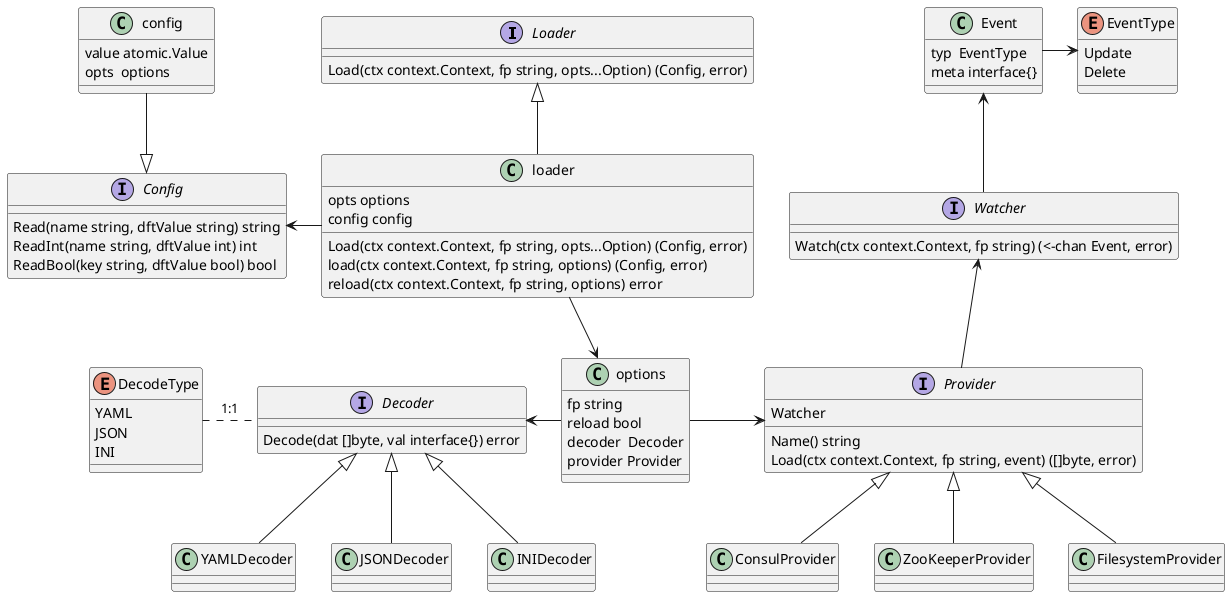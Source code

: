 @startuml
'https://plantuml.com/class-diagram

interface Loader {
	Load(ctx context.Context, fp string, opts...Option) (Config, error)
}

class loader {
	opts options
	config config

	Load(ctx context.Context, fp string, opts...Option) (Config, error)
	load(ctx context.Context, fp string, options) (Config, error)
	reload(ctx context.Context, fp string, options) error
}
loader -up-|> Loader

loader -down-> options
'loader -right-> Provider
'loader -down-> Decoder
loader -left-> Config

class options {
	fp string
	reload bool
	decoder  Decoder
   	provider Provider
}

options -left-> Decoder
options -> Provider

interface Provider {
	Watcher
	Name() string
	Load(ctx context.Context, fp string, event) ([]byte, error)
}

Provider -up-> Watcher

ConsulProvider -up-|> Provider
ZooKeeperProvider -up-|> Provider
FilesystemProvider -up-|> Provider

interface Watcher {
	Watch(ctx context.Context, fp string) (<-chan Event, error)
}

Watcher -up-> Event

class Event {
	typ  EventType
	meta interface{}
}
Event -right-> EventType

enum EventType {
	Update
	Delete
}

interface Decoder {
	Decode(dat []byte, val interface{}) error
}
Decoder ..left. DecodeType: 1:1

enum DecodeType {
	YAML
	JSON
	INI
}

YAMLDecoder -up-|> Decoder
JSONDecoder -up-|> Decoder
INIDecoder -up-|> Decoder

interface Config {
	Read(name string, dftValue string) string
   	ReadInt(name string, dftValue int) int
   	ReadBool(key string, dftValue bool) bool
}

class config {
   	value atomic.Value
   	opts  options
}
config -down-|> Config


@enduml